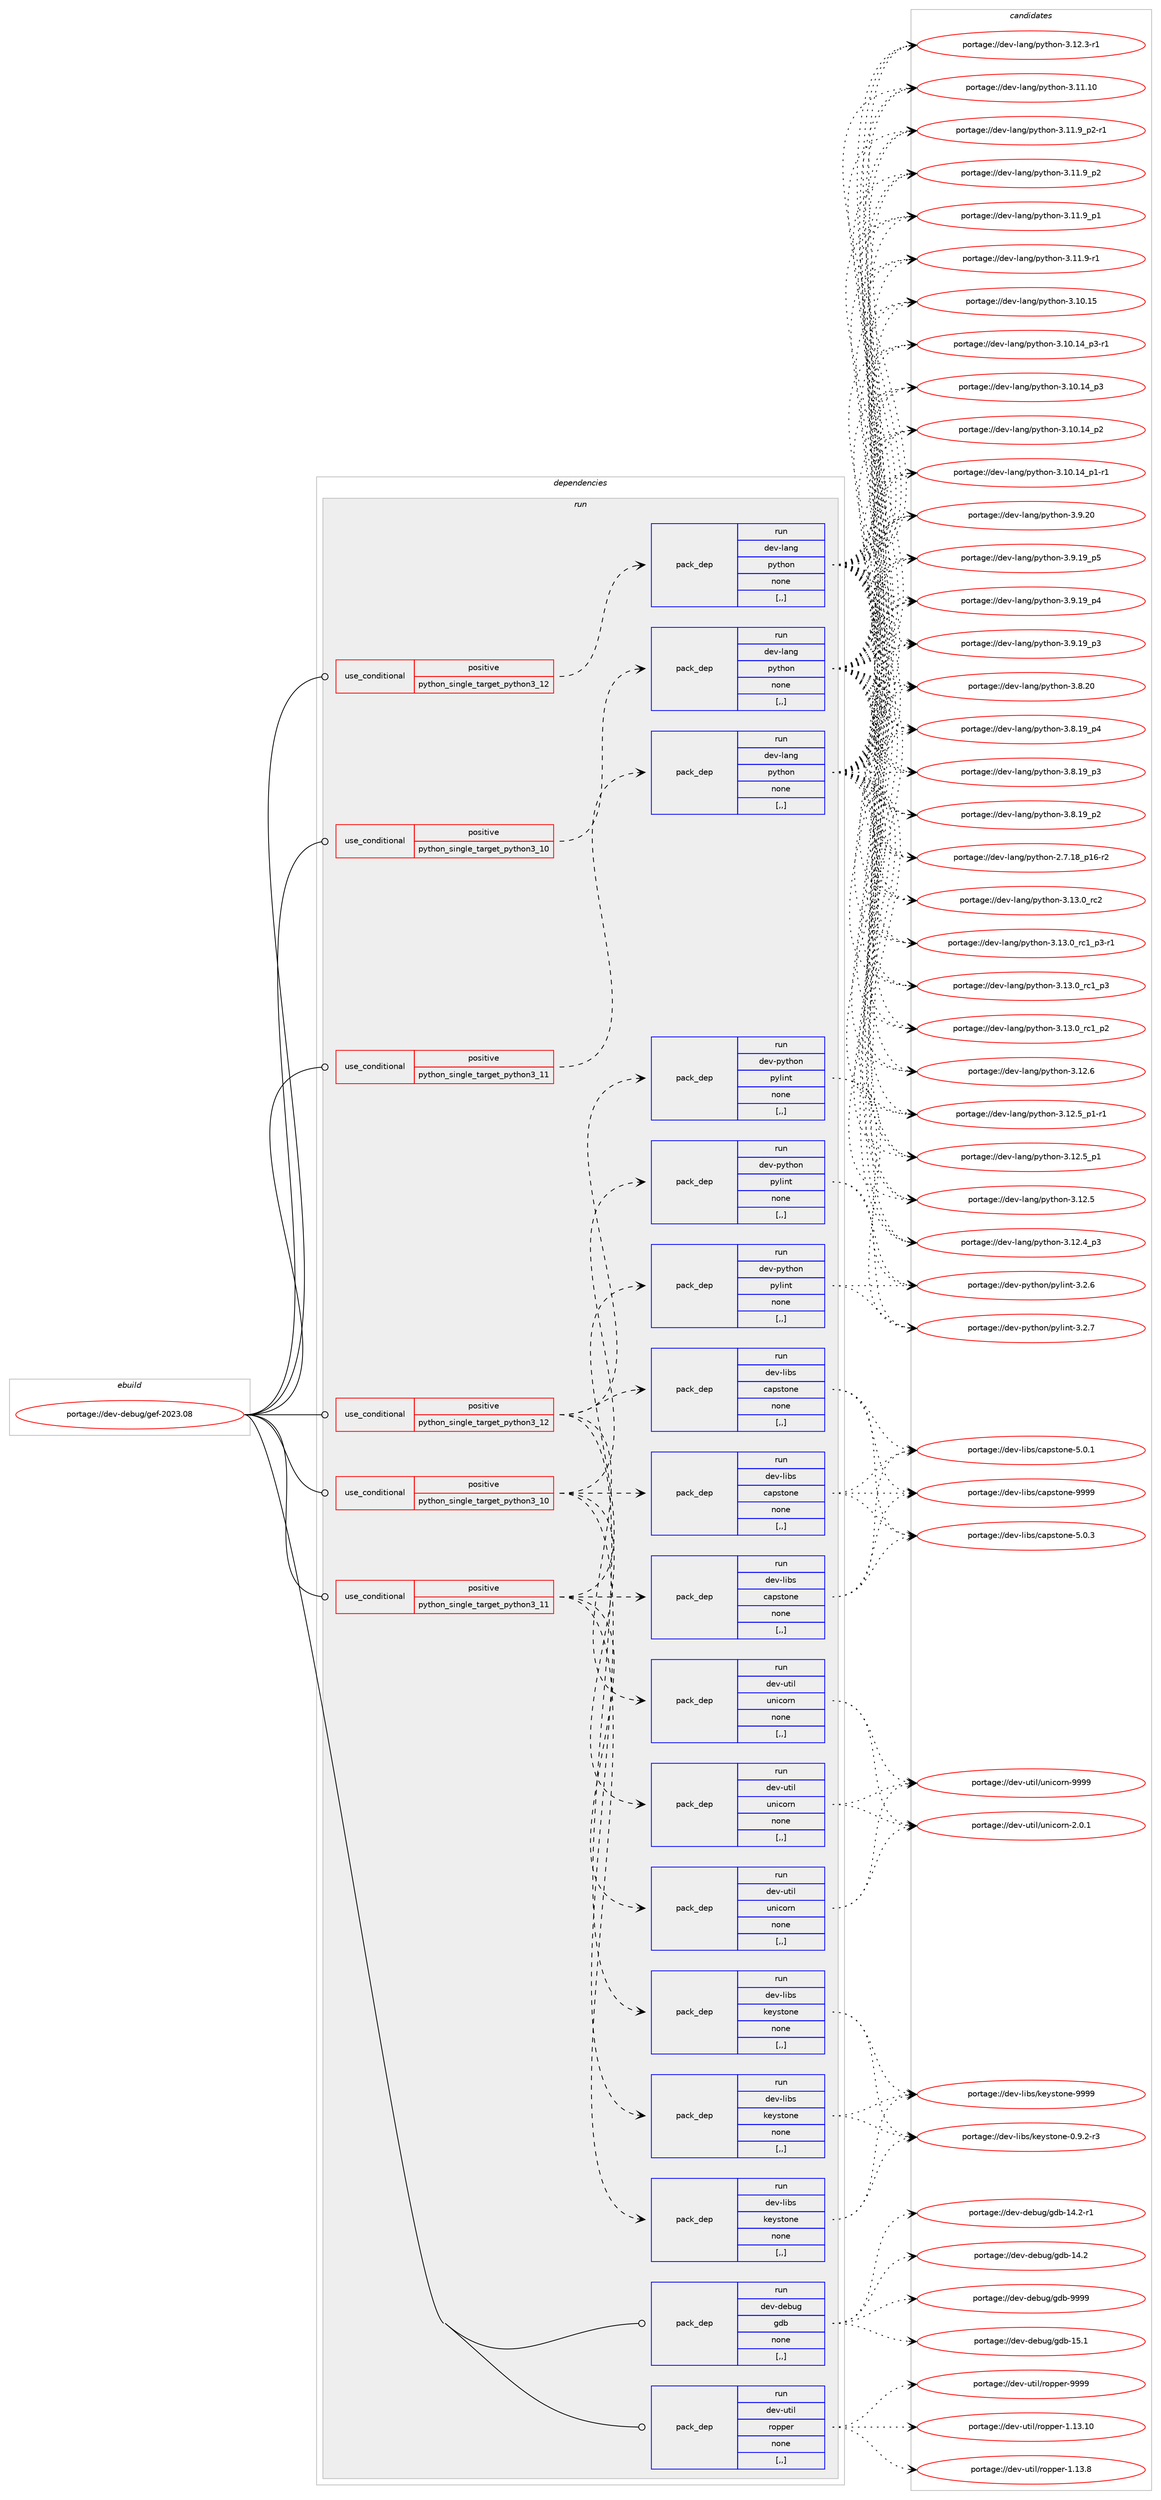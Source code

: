 digraph prolog {

# *************
# Graph options
# *************

newrank=true;
concentrate=true;
compound=true;
graph [rankdir=LR,fontname=Helvetica,fontsize=10,ranksep=1.5];#, ranksep=2.5, nodesep=0.2];
edge  [arrowhead=vee];
node  [fontname=Helvetica,fontsize=10];

# **********
# The ebuild
# **********

subgraph cluster_leftcol {
color=gray;
label=<<i>ebuild</i>>;
id [label="portage://dev-debug/gef-2023.08", color=red, width=4, href="../dev-debug/gef-2023.08.svg"];
}

# ****************
# The dependencies
# ****************

subgraph cluster_midcol {
color=gray;
label=<<i>dependencies</i>>;
subgraph cluster_compile {
fillcolor="#eeeeee";
style=filled;
label=<<i>compile</i>>;
}
subgraph cluster_compileandrun {
fillcolor="#eeeeee";
style=filled;
label=<<i>compile and run</i>>;
}
subgraph cluster_run {
fillcolor="#eeeeee";
style=filled;
label=<<i>run</i>>;
subgraph cond149219 {
dependency566051 [label=<<TABLE BORDER="0" CELLBORDER="1" CELLSPACING="0" CELLPADDING="4"><TR><TD ROWSPAN="3" CELLPADDING="10">use_conditional</TD></TR><TR><TD>positive</TD></TR><TR><TD>python_single_target_python3_10</TD></TR></TABLE>>, shape=none, color=red];
subgraph pack412284 {
dependency566052 [label=<<TABLE BORDER="0" CELLBORDER="1" CELLSPACING="0" CELLPADDING="4" WIDTH="220"><TR><TD ROWSPAN="6" CELLPADDING="30">pack_dep</TD></TR><TR><TD WIDTH="110">run</TD></TR><TR><TD>dev-lang</TD></TR><TR><TD>python</TD></TR><TR><TD>none</TD></TR><TR><TD>[,,]</TD></TR></TABLE>>, shape=none, color=blue];
}
dependency566051:e -> dependency566052:w [weight=20,style="dashed",arrowhead="vee"];
}
id:e -> dependency566051:w [weight=20,style="solid",arrowhead="odot"];
subgraph cond149220 {
dependency566053 [label=<<TABLE BORDER="0" CELLBORDER="1" CELLSPACING="0" CELLPADDING="4"><TR><TD ROWSPAN="3" CELLPADDING="10">use_conditional</TD></TR><TR><TD>positive</TD></TR><TR><TD>python_single_target_python3_10</TD></TR></TABLE>>, shape=none, color=red];
subgraph pack412285 {
dependency566054 [label=<<TABLE BORDER="0" CELLBORDER="1" CELLSPACING="0" CELLPADDING="4" WIDTH="220"><TR><TD ROWSPAN="6" CELLPADDING="30">pack_dep</TD></TR><TR><TD WIDTH="110">run</TD></TR><TR><TD>dev-libs</TD></TR><TR><TD>capstone</TD></TR><TR><TD>none</TD></TR><TR><TD>[,,]</TD></TR></TABLE>>, shape=none, color=blue];
}
dependency566053:e -> dependency566054:w [weight=20,style="dashed",arrowhead="vee"];
subgraph pack412286 {
dependency566055 [label=<<TABLE BORDER="0" CELLBORDER="1" CELLSPACING="0" CELLPADDING="4" WIDTH="220"><TR><TD ROWSPAN="6" CELLPADDING="30">pack_dep</TD></TR><TR><TD WIDTH="110">run</TD></TR><TR><TD>dev-libs</TD></TR><TR><TD>keystone</TD></TR><TR><TD>none</TD></TR><TR><TD>[,,]</TD></TR></TABLE>>, shape=none, color=blue];
}
dependency566053:e -> dependency566055:w [weight=20,style="dashed",arrowhead="vee"];
subgraph pack412287 {
dependency566056 [label=<<TABLE BORDER="0" CELLBORDER="1" CELLSPACING="0" CELLPADDING="4" WIDTH="220"><TR><TD ROWSPAN="6" CELLPADDING="30">pack_dep</TD></TR><TR><TD WIDTH="110">run</TD></TR><TR><TD>dev-python</TD></TR><TR><TD>pylint</TD></TR><TR><TD>none</TD></TR><TR><TD>[,,]</TD></TR></TABLE>>, shape=none, color=blue];
}
dependency566053:e -> dependency566056:w [weight=20,style="dashed",arrowhead="vee"];
subgraph pack412288 {
dependency566057 [label=<<TABLE BORDER="0" CELLBORDER="1" CELLSPACING="0" CELLPADDING="4" WIDTH="220"><TR><TD ROWSPAN="6" CELLPADDING="30">pack_dep</TD></TR><TR><TD WIDTH="110">run</TD></TR><TR><TD>dev-util</TD></TR><TR><TD>unicorn</TD></TR><TR><TD>none</TD></TR><TR><TD>[,,]</TD></TR></TABLE>>, shape=none, color=blue];
}
dependency566053:e -> dependency566057:w [weight=20,style="dashed",arrowhead="vee"];
}
id:e -> dependency566053:w [weight=20,style="solid",arrowhead="odot"];
subgraph cond149221 {
dependency566058 [label=<<TABLE BORDER="0" CELLBORDER="1" CELLSPACING="0" CELLPADDING="4"><TR><TD ROWSPAN="3" CELLPADDING="10">use_conditional</TD></TR><TR><TD>positive</TD></TR><TR><TD>python_single_target_python3_11</TD></TR></TABLE>>, shape=none, color=red];
subgraph pack412289 {
dependency566059 [label=<<TABLE BORDER="0" CELLBORDER="1" CELLSPACING="0" CELLPADDING="4" WIDTH="220"><TR><TD ROWSPAN="6" CELLPADDING="30">pack_dep</TD></TR><TR><TD WIDTH="110">run</TD></TR><TR><TD>dev-lang</TD></TR><TR><TD>python</TD></TR><TR><TD>none</TD></TR><TR><TD>[,,]</TD></TR></TABLE>>, shape=none, color=blue];
}
dependency566058:e -> dependency566059:w [weight=20,style="dashed",arrowhead="vee"];
}
id:e -> dependency566058:w [weight=20,style="solid",arrowhead="odot"];
subgraph cond149222 {
dependency566060 [label=<<TABLE BORDER="0" CELLBORDER="1" CELLSPACING="0" CELLPADDING="4"><TR><TD ROWSPAN="3" CELLPADDING="10">use_conditional</TD></TR><TR><TD>positive</TD></TR><TR><TD>python_single_target_python3_11</TD></TR></TABLE>>, shape=none, color=red];
subgraph pack412290 {
dependency566061 [label=<<TABLE BORDER="0" CELLBORDER="1" CELLSPACING="0" CELLPADDING="4" WIDTH="220"><TR><TD ROWSPAN="6" CELLPADDING="30">pack_dep</TD></TR><TR><TD WIDTH="110">run</TD></TR><TR><TD>dev-libs</TD></TR><TR><TD>capstone</TD></TR><TR><TD>none</TD></TR><TR><TD>[,,]</TD></TR></TABLE>>, shape=none, color=blue];
}
dependency566060:e -> dependency566061:w [weight=20,style="dashed",arrowhead="vee"];
subgraph pack412291 {
dependency566062 [label=<<TABLE BORDER="0" CELLBORDER="1" CELLSPACING="0" CELLPADDING="4" WIDTH="220"><TR><TD ROWSPAN="6" CELLPADDING="30">pack_dep</TD></TR><TR><TD WIDTH="110">run</TD></TR><TR><TD>dev-libs</TD></TR><TR><TD>keystone</TD></TR><TR><TD>none</TD></TR><TR><TD>[,,]</TD></TR></TABLE>>, shape=none, color=blue];
}
dependency566060:e -> dependency566062:w [weight=20,style="dashed",arrowhead="vee"];
subgraph pack412292 {
dependency566063 [label=<<TABLE BORDER="0" CELLBORDER="1" CELLSPACING="0" CELLPADDING="4" WIDTH="220"><TR><TD ROWSPAN="6" CELLPADDING="30">pack_dep</TD></TR><TR><TD WIDTH="110">run</TD></TR><TR><TD>dev-python</TD></TR><TR><TD>pylint</TD></TR><TR><TD>none</TD></TR><TR><TD>[,,]</TD></TR></TABLE>>, shape=none, color=blue];
}
dependency566060:e -> dependency566063:w [weight=20,style="dashed",arrowhead="vee"];
subgraph pack412293 {
dependency566064 [label=<<TABLE BORDER="0" CELLBORDER="1" CELLSPACING="0" CELLPADDING="4" WIDTH="220"><TR><TD ROWSPAN="6" CELLPADDING="30">pack_dep</TD></TR><TR><TD WIDTH="110">run</TD></TR><TR><TD>dev-util</TD></TR><TR><TD>unicorn</TD></TR><TR><TD>none</TD></TR><TR><TD>[,,]</TD></TR></TABLE>>, shape=none, color=blue];
}
dependency566060:e -> dependency566064:w [weight=20,style="dashed",arrowhead="vee"];
}
id:e -> dependency566060:w [weight=20,style="solid",arrowhead="odot"];
subgraph cond149223 {
dependency566065 [label=<<TABLE BORDER="0" CELLBORDER="1" CELLSPACING="0" CELLPADDING="4"><TR><TD ROWSPAN="3" CELLPADDING="10">use_conditional</TD></TR><TR><TD>positive</TD></TR><TR><TD>python_single_target_python3_12</TD></TR></TABLE>>, shape=none, color=red];
subgraph pack412294 {
dependency566066 [label=<<TABLE BORDER="0" CELLBORDER="1" CELLSPACING="0" CELLPADDING="4" WIDTH="220"><TR><TD ROWSPAN="6" CELLPADDING="30">pack_dep</TD></TR><TR><TD WIDTH="110">run</TD></TR><TR><TD>dev-lang</TD></TR><TR><TD>python</TD></TR><TR><TD>none</TD></TR><TR><TD>[,,]</TD></TR></TABLE>>, shape=none, color=blue];
}
dependency566065:e -> dependency566066:w [weight=20,style="dashed",arrowhead="vee"];
}
id:e -> dependency566065:w [weight=20,style="solid",arrowhead="odot"];
subgraph cond149224 {
dependency566067 [label=<<TABLE BORDER="0" CELLBORDER="1" CELLSPACING="0" CELLPADDING="4"><TR><TD ROWSPAN="3" CELLPADDING="10">use_conditional</TD></TR><TR><TD>positive</TD></TR><TR><TD>python_single_target_python3_12</TD></TR></TABLE>>, shape=none, color=red];
subgraph pack412295 {
dependency566068 [label=<<TABLE BORDER="0" CELLBORDER="1" CELLSPACING="0" CELLPADDING="4" WIDTH="220"><TR><TD ROWSPAN="6" CELLPADDING="30">pack_dep</TD></TR><TR><TD WIDTH="110">run</TD></TR><TR><TD>dev-libs</TD></TR><TR><TD>capstone</TD></TR><TR><TD>none</TD></TR><TR><TD>[,,]</TD></TR></TABLE>>, shape=none, color=blue];
}
dependency566067:e -> dependency566068:w [weight=20,style="dashed",arrowhead="vee"];
subgraph pack412296 {
dependency566069 [label=<<TABLE BORDER="0" CELLBORDER="1" CELLSPACING="0" CELLPADDING="4" WIDTH="220"><TR><TD ROWSPAN="6" CELLPADDING="30">pack_dep</TD></TR><TR><TD WIDTH="110">run</TD></TR><TR><TD>dev-libs</TD></TR><TR><TD>keystone</TD></TR><TR><TD>none</TD></TR><TR><TD>[,,]</TD></TR></TABLE>>, shape=none, color=blue];
}
dependency566067:e -> dependency566069:w [weight=20,style="dashed",arrowhead="vee"];
subgraph pack412297 {
dependency566070 [label=<<TABLE BORDER="0" CELLBORDER="1" CELLSPACING="0" CELLPADDING="4" WIDTH="220"><TR><TD ROWSPAN="6" CELLPADDING="30">pack_dep</TD></TR><TR><TD WIDTH="110">run</TD></TR><TR><TD>dev-python</TD></TR><TR><TD>pylint</TD></TR><TR><TD>none</TD></TR><TR><TD>[,,]</TD></TR></TABLE>>, shape=none, color=blue];
}
dependency566067:e -> dependency566070:w [weight=20,style="dashed",arrowhead="vee"];
subgraph pack412298 {
dependency566071 [label=<<TABLE BORDER="0" CELLBORDER="1" CELLSPACING="0" CELLPADDING="4" WIDTH="220"><TR><TD ROWSPAN="6" CELLPADDING="30">pack_dep</TD></TR><TR><TD WIDTH="110">run</TD></TR><TR><TD>dev-util</TD></TR><TR><TD>unicorn</TD></TR><TR><TD>none</TD></TR><TR><TD>[,,]</TD></TR></TABLE>>, shape=none, color=blue];
}
dependency566067:e -> dependency566071:w [weight=20,style="dashed",arrowhead="vee"];
}
id:e -> dependency566067:w [weight=20,style="solid",arrowhead="odot"];
subgraph pack412299 {
dependency566072 [label=<<TABLE BORDER="0" CELLBORDER="1" CELLSPACING="0" CELLPADDING="4" WIDTH="220"><TR><TD ROWSPAN="6" CELLPADDING="30">pack_dep</TD></TR><TR><TD WIDTH="110">run</TD></TR><TR><TD>dev-debug</TD></TR><TR><TD>gdb</TD></TR><TR><TD>none</TD></TR><TR><TD>[,,]</TD></TR></TABLE>>, shape=none, color=blue];
}
id:e -> dependency566072:w [weight=20,style="solid",arrowhead="odot"];
subgraph pack412300 {
dependency566073 [label=<<TABLE BORDER="0" CELLBORDER="1" CELLSPACING="0" CELLPADDING="4" WIDTH="220"><TR><TD ROWSPAN="6" CELLPADDING="30">pack_dep</TD></TR><TR><TD WIDTH="110">run</TD></TR><TR><TD>dev-util</TD></TR><TR><TD>ropper</TD></TR><TR><TD>none</TD></TR><TR><TD>[,,]</TD></TR></TABLE>>, shape=none, color=blue];
}
id:e -> dependency566073:w [weight=20,style="solid",arrowhead="odot"];
}
}

# **************
# The candidates
# **************

subgraph cluster_choices {
rank=same;
color=gray;
label=<<i>candidates</i>>;

subgraph choice412284 {
color=black;
nodesep=1;
choice10010111845108971101034711212111610411111045514649514648951149950 [label="portage://dev-lang/python-3.13.0_rc2", color=red, width=4,href="../dev-lang/python-3.13.0_rc2.svg"];
choice1001011184510897110103471121211161041111104551464951464895114994995112514511449 [label="portage://dev-lang/python-3.13.0_rc1_p3-r1", color=red, width=4,href="../dev-lang/python-3.13.0_rc1_p3-r1.svg"];
choice100101118451089711010347112121116104111110455146495146489511499499511251 [label="portage://dev-lang/python-3.13.0_rc1_p3", color=red, width=4,href="../dev-lang/python-3.13.0_rc1_p3.svg"];
choice100101118451089711010347112121116104111110455146495146489511499499511250 [label="portage://dev-lang/python-3.13.0_rc1_p2", color=red, width=4,href="../dev-lang/python-3.13.0_rc1_p2.svg"];
choice10010111845108971101034711212111610411111045514649504654 [label="portage://dev-lang/python-3.12.6", color=red, width=4,href="../dev-lang/python-3.12.6.svg"];
choice1001011184510897110103471121211161041111104551464950465395112494511449 [label="portage://dev-lang/python-3.12.5_p1-r1", color=red, width=4,href="../dev-lang/python-3.12.5_p1-r1.svg"];
choice100101118451089711010347112121116104111110455146495046539511249 [label="portage://dev-lang/python-3.12.5_p1", color=red, width=4,href="../dev-lang/python-3.12.5_p1.svg"];
choice10010111845108971101034711212111610411111045514649504653 [label="portage://dev-lang/python-3.12.5", color=red, width=4,href="../dev-lang/python-3.12.5.svg"];
choice100101118451089711010347112121116104111110455146495046529511251 [label="portage://dev-lang/python-3.12.4_p3", color=red, width=4,href="../dev-lang/python-3.12.4_p3.svg"];
choice100101118451089711010347112121116104111110455146495046514511449 [label="portage://dev-lang/python-3.12.3-r1", color=red, width=4,href="../dev-lang/python-3.12.3-r1.svg"];
choice1001011184510897110103471121211161041111104551464949464948 [label="portage://dev-lang/python-3.11.10", color=red, width=4,href="../dev-lang/python-3.11.10.svg"];
choice1001011184510897110103471121211161041111104551464949465795112504511449 [label="portage://dev-lang/python-3.11.9_p2-r1", color=red, width=4,href="../dev-lang/python-3.11.9_p2-r1.svg"];
choice100101118451089711010347112121116104111110455146494946579511250 [label="portage://dev-lang/python-3.11.9_p2", color=red, width=4,href="../dev-lang/python-3.11.9_p2.svg"];
choice100101118451089711010347112121116104111110455146494946579511249 [label="portage://dev-lang/python-3.11.9_p1", color=red, width=4,href="../dev-lang/python-3.11.9_p1.svg"];
choice100101118451089711010347112121116104111110455146494946574511449 [label="portage://dev-lang/python-3.11.9-r1", color=red, width=4,href="../dev-lang/python-3.11.9-r1.svg"];
choice1001011184510897110103471121211161041111104551464948464953 [label="portage://dev-lang/python-3.10.15", color=red, width=4,href="../dev-lang/python-3.10.15.svg"];
choice100101118451089711010347112121116104111110455146494846495295112514511449 [label="portage://dev-lang/python-3.10.14_p3-r1", color=red, width=4,href="../dev-lang/python-3.10.14_p3-r1.svg"];
choice10010111845108971101034711212111610411111045514649484649529511251 [label="portage://dev-lang/python-3.10.14_p3", color=red, width=4,href="../dev-lang/python-3.10.14_p3.svg"];
choice10010111845108971101034711212111610411111045514649484649529511250 [label="portage://dev-lang/python-3.10.14_p2", color=red, width=4,href="../dev-lang/python-3.10.14_p2.svg"];
choice100101118451089711010347112121116104111110455146494846495295112494511449 [label="portage://dev-lang/python-3.10.14_p1-r1", color=red, width=4,href="../dev-lang/python-3.10.14_p1-r1.svg"];
choice10010111845108971101034711212111610411111045514657465048 [label="portage://dev-lang/python-3.9.20", color=red, width=4,href="../dev-lang/python-3.9.20.svg"];
choice100101118451089711010347112121116104111110455146574649579511253 [label="portage://dev-lang/python-3.9.19_p5", color=red, width=4,href="../dev-lang/python-3.9.19_p5.svg"];
choice100101118451089711010347112121116104111110455146574649579511252 [label="portage://dev-lang/python-3.9.19_p4", color=red, width=4,href="../dev-lang/python-3.9.19_p4.svg"];
choice100101118451089711010347112121116104111110455146574649579511251 [label="portage://dev-lang/python-3.9.19_p3", color=red, width=4,href="../dev-lang/python-3.9.19_p3.svg"];
choice10010111845108971101034711212111610411111045514656465048 [label="portage://dev-lang/python-3.8.20", color=red, width=4,href="../dev-lang/python-3.8.20.svg"];
choice100101118451089711010347112121116104111110455146564649579511252 [label="portage://dev-lang/python-3.8.19_p4", color=red, width=4,href="../dev-lang/python-3.8.19_p4.svg"];
choice100101118451089711010347112121116104111110455146564649579511251 [label="portage://dev-lang/python-3.8.19_p3", color=red, width=4,href="../dev-lang/python-3.8.19_p3.svg"];
choice100101118451089711010347112121116104111110455146564649579511250 [label="portage://dev-lang/python-3.8.19_p2", color=red, width=4,href="../dev-lang/python-3.8.19_p2.svg"];
choice100101118451089711010347112121116104111110455046554649569511249544511450 [label="portage://dev-lang/python-2.7.18_p16-r2", color=red, width=4,href="../dev-lang/python-2.7.18_p16-r2.svg"];
dependency566052:e -> choice10010111845108971101034711212111610411111045514649514648951149950:w [style=dotted,weight="100"];
dependency566052:e -> choice1001011184510897110103471121211161041111104551464951464895114994995112514511449:w [style=dotted,weight="100"];
dependency566052:e -> choice100101118451089711010347112121116104111110455146495146489511499499511251:w [style=dotted,weight="100"];
dependency566052:e -> choice100101118451089711010347112121116104111110455146495146489511499499511250:w [style=dotted,weight="100"];
dependency566052:e -> choice10010111845108971101034711212111610411111045514649504654:w [style=dotted,weight="100"];
dependency566052:e -> choice1001011184510897110103471121211161041111104551464950465395112494511449:w [style=dotted,weight="100"];
dependency566052:e -> choice100101118451089711010347112121116104111110455146495046539511249:w [style=dotted,weight="100"];
dependency566052:e -> choice10010111845108971101034711212111610411111045514649504653:w [style=dotted,weight="100"];
dependency566052:e -> choice100101118451089711010347112121116104111110455146495046529511251:w [style=dotted,weight="100"];
dependency566052:e -> choice100101118451089711010347112121116104111110455146495046514511449:w [style=dotted,weight="100"];
dependency566052:e -> choice1001011184510897110103471121211161041111104551464949464948:w [style=dotted,weight="100"];
dependency566052:e -> choice1001011184510897110103471121211161041111104551464949465795112504511449:w [style=dotted,weight="100"];
dependency566052:e -> choice100101118451089711010347112121116104111110455146494946579511250:w [style=dotted,weight="100"];
dependency566052:e -> choice100101118451089711010347112121116104111110455146494946579511249:w [style=dotted,weight="100"];
dependency566052:e -> choice100101118451089711010347112121116104111110455146494946574511449:w [style=dotted,weight="100"];
dependency566052:e -> choice1001011184510897110103471121211161041111104551464948464953:w [style=dotted,weight="100"];
dependency566052:e -> choice100101118451089711010347112121116104111110455146494846495295112514511449:w [style=dotted,weight="100"];
dependency566052:e -> choice10010111845108971101034711212111610411111045514649484649529511251:w [style=dotted,weight="100"];
dependency566052:e -> choice10010111845108971101034711212111610411111045514649484649529511250:w [style=dotted,weight="100"];
dependency566052:e -> choice100101118451089711010347112121116104111110455146494846495295112494511449:w [style=dotted,weight="100"];
dependency566052:e -> choice10010111845108971101034711212111610411111045514657465048:w [style=dotted,weight="100"];
dependency566052:e -> choice100101118451089711010347112121116104111110455146574649579511253:w [style=dotted,weight="100"];
dependency566052:e -> choice100101118451089711010347112121116104111110455146574649579511252:w [style=dotted,weight="100"];
dependency566052:e -> choice100101118451089711010347112121116104111110455146574649579511251:w [style=dotted,weight="100"];
dependency566052:e -> choice10010111845108971101034711212111610411111045514656465048:w [style=dotted,weight="100"];
dependency566052:e -> choice100101118451089711010347112121116104111110455146564649579511252:w [style=dotted,weight="100"];
dependency566052:e -> choice100101118451089711010347112121116104111110455146564649579511251:w [style=dotted,weight="100"];
dependency566052:e -> choice100101118451089711010347112121116104111110455146564649579511250:w [style=dotted,weight="100"];
dependency566052:e -> choice100101118451089711010347112121116104111110455046554649569511249544511450:w [style=dotted,weight="100"];
}
subgraph choice412285 {
color=black;
nodesep=1;
choice10010111845108105981154799971121151161111101014557575757 [label="portage://dev-libs/capstone-9999", color=red, width=4,href="../dev-libs/capstone-9999.svg"];
choice1001011184510810598115479997112115116111110101455346484651 [label="portage://dev-libs/capstone-5.0.3", color=red, width=4,href="../dev-libs/capstone-5.0.3.svg"];
choice1001011184510810598115479997112115116111110101455346484649 [label="portage://dev-libs/capstone-5.0.1", color=red, width=4,href="../dev-libs/capstone-5.0.1.svg"];
dependency566054:e -> choice10010111845108105981154799971121151161111101014557575757:w [style=dotted,weight="100"];
dependency566054:e -> choice1001011184510810598115479997112115116111110101455346484651:w [style=dotted,weight="100"];
dependency566054:e -> choice1001011184510810598115479997112115116111110101455346484649:w [style=dotted,weight="100"];
}
subgraph choice412286 {
color=black;
nodesep=1;
choice1001011184510810598115471071011211151161111101014557575757 [label="portage://dev-libs/keystone-9999", color=red, width=4,href="../dev-libs/keystone-9999.svg"];
choice1001011184510810598115471071011211151161111101014548465746504511451 [label="portage://dev-libs/keystone-0.9.2-r3", color=red, width=4,href="../dev-libs/keystone-0.9.2-r3.svg"];
dependency566055:e -> choice1001011184510810598115471071011211151161111101014557575757:w [style=dotted,weight="100"];
dependency566055:e -> choice1001011184510810598115471071011211151161111101014548465746504511451:w [style=dotted,weight="100"];
}
subgraph choice412287 {
color=black;
nodesep=1;
choice1001011184511212111610411111047112121108105110116455146504655 [label="portage://dev-python/pylint-3.2.7", color=red, width=4,href="../dev-python/pylint-3.2.7.svg"];
choice1001011184511212111610411111047112121108105110116455146504654 [label="portage://dev-python/pylint-3.2.6", color=red, width=4,href="../dev-python/pylint-3.2.6.svg"];
dependency566056:e -> choice1001011184511212111610411111047112121108105110116455146504655:w [style=dotted,weight="100"];
dependency566056:e -> choice1001011184511212111610411111047112121108105110116455146504654:w [style=dotted,weight="100"];
}
subgraph choice412288 {
color=black;
nodesep=1;
choice1001011184511711610510847117110105991111141104557575757 [label="portage://dev-util/unicorn-9999", color=red, width=4,href="../dev-util/unicorn-9999.svg"];
choice100101118451171161051084711711010599111114110455046484649 [label="portage://dev-util/unicorn-2.0.1", color=red, width=4,href="../dev-util/unicorn-2.0.1.svg"];
dependency566057:e -> choice1001011184511711610510847117110105991111141104557575757:w [style=dotted,weight="100"];
dependency566057:e -> choice100101118451171161051084711711010599111114110455046484649:w [style=dotted,weight="100"];
}
subgraph choice412289 {
color=black;
nodesep=1;
choice10010111845108971101034711212111610411111045514649514648951149950 [label="portage://dev-lang/python-3.13.0_rc2", color=red, width=4,href="../dev-lang/python-3.13.0_rc2.svg"];
choice1001011184510897110103471121211161041111104551464951464895114994995112514511449 [label="portage://dev-lang/python-3.13.0_rc1_p3-r1", color=red, width=4,href="../dev-lang/python-3.13.0_rc1_p3-r1.svg"];
choice100101118451089711010347112121116104111110455146495146489511499499511251 [label="portage://dev-lang/python-3.13.0_rc1_p3", color=red, width=4,href="../dev-lang/python-3.13.0_rc1_p3.svg"];
choice100101118451089711010347112121116104111110455146495146489511499499511250 [label="portage://dev-lang/python-3.13.0_rc1_p2", color=red, width=4,href="../dev-lang/python-3.13.0_rc1_p2.svg"];
choice10010111845108971101034711212111610411111045514649504654 [label="portage://dev-lang/python-3.12.6", color=red, width=4,href="../dev-lang/python-3.12.6.svg"];
choice1001011184510897110103471121211161041111104551464950465395112494511449 [label="portage://dev-lang/python-3.12.5_p1-r1", color=red, width=4,href="../dev-lang/python-3.12.5_p1-r1.svg"];
choice100101118451089711010347112121116104111110455146495046539511249 [label="portage://dev-lang/python-3.12.5_p1", color=red, width=4,href="../dev-lang/python-3.12.5_p1.svg"];
choice10010111845108971101034711212111610411111045514649504653 [label="portage://dev-lang/python-3.12.5", color=red, width=4,href="../dev-lang/python-3.12.5.svg"];
choice100101118451089711010347112121116104111110455146495046529511251 [label="portage://dev-lang/python-3.12.4_p3", color=red, width=4,href="../dev-lang/python-3.12.4_p3.svg"];
choice100101118451089711010347112121116104111110455146495046514511449 [label="portage://dev-lang/python-3.12.3-r1", color=red, width=4,href="../dev-lang/python-3.12.3-r1.svg"];
choice1001011184510897110103471121211161041111104551464949464948 [label="portage://dev-lang/python-3.11.10", color=red, width=4,href="../dev-lang/python-3.11.10.svg"];
choice1001011184510897110103471121211161041111104551464949465795112504511449 [label="portage://dev-lang/python-3.11.9_p2-r1", color=red, width=4,href="../dev-lang/python-3.11.9_p2-r1.svg"];
choice100101118451089711010347112121116104111110455146494946579511250 [label="portage://dev-lang/python-3.11.9_p2", color=red, width=4,href="../dev-lang/python-3.11.9_p2.svg"];
choice100101118451089711010347112121116104111110455146494946579511249 [label="portage://dev-lang/python-3.11.9_p1", color=red, width=4,href="../dev-lang/python-3.11.9_p1.svg"];
choice100101118451089711010347112121116104111110455146494946574511449 [label="portage://dev-lang/python-3.11.9-r1", color=red, width=4,href="../dev-lang/python-3.11.9-r1.svg"];
choice1001011184510897110103471121211161041111104551464948464953 [label="portage://dev-lang/python-3.10.15", color=red, width=4,href="../dev-lang/python-3.10.15.svg"];
choice100101118451089711010347112121116104111110455146494846495295112514511449 [label="portage://dev-lang/python-3.10.14_p3-r1", color=red, width=4,href="../dev-lang/python-3.10.14_p3-r1.svg"];
choice10010111845108971101034711212111610411111045514649484649529511251 [label="portage://dev-lang/python-3.10.14_p3", color=red, width=4,href="../dev-lang/python-3.10.14_p3.svg"];
choice10010111845108971101034711212111610411111045514649484649529511250 [label="portage://dev-lang/python-3.10.14_p2", color=red, width=4,href="../dev-lang/python-3.10.14_p2.svg"];
choice100101118451089711010347112121116104111110455146494846495295112494511449 [label="portage://dev-lang/python-3.10.14_p1-r1", color=red, width=4,href="../dev-lang/python-3.10.14_p1-r1.svg"];
choice10010111845108971101034711212111610411111045514657465048 [label="portage://dev-lang/python-3.9.20", color=red, width=4,href="../dev-lang/python-3.9.20.svg"];
choice100101118451089711010347112121116104111110455146574649579511253 [label="portage://dev-lang/python-3.9.19_p5", color=red, width=4,href="../dev-lang/python-3.9.19_p5.svg"];
choice100101118451089711010347112121116104111110455146574649579511252 [label="portage://dev-lang/python-3.9.19_p4", color=red, width=4,href="../dev-lang/python-3.9.19_p4.svg"];
choice100101118451089711010347112121116104111110455146574649579511251 [label="portage://dev-lang/python-3.9.19_p3", color=red, width=4,href="../dev-lang/python-3.9.19_p3.svg"];
choice10010111845108971101034711212111610411111045514656465048 [label="portage://dev-lang/python-3.8.20", color=red, width=4,href="../dev-lang/python-3.8.20.svg"];
choice100101118451089711010347112121116104111110455146564649579511252 [label="portage://dev-lang/python-3.8.19_p4", color=red, width=4,href="../dev-lang/python-3.8.19_p4.svg"];
choice100101118451089711010347112121116104111110455146564649579511251 [label="portage://dev-lang/python-3.8.19_p3", color=red, width=4,href="../dev-lang/python-3.8.19_p3.svg"];
choice100101118451089711010347112121116104111110455146564649579511250 [label="portage://dev-lang/python-3.8.19_p2", color=red, width=4,href="../dev-lang/python-3.8.19_p2.svg"];
choice100101118451089711010347112121116104111110455046554649569511249544511450 [label="portage://dev-lang/python-2.7.18_p16-r2", color=red, width=4,href="../dev-lang/python-2.7.18_p16-r2.svg"];
dependency566059:e -> choice10010111845108971101034711212111610411111045514649514648951149950:w [style=dotted,weight="100"];
dependency566059:e -> choice1001011184510897110103471121211161041111104551464951464895114994995112514511449:w [style=dotted,weight="100"];
dependency566059:e -> choice100101118451089711010347112121116104111110455146495146489511499499511251:w [style=dotted,weight="100"];
dependency566059:e -> choice100101118451089711010347112121116104111110455146495146489511499499511250:w [style=dotted,weight="100"];
dependency566059:e -> choice10010111845108971101034711212111610411111045514649504654:w [style=dotted,weight="100"];
dependency566059:e -> choice1001011184510897110103471121211161041111104551464950465395112494511449:w [style=dotted,weight="100"];
dependency566059:e -> choice100101118451089711010347112121116104111110455146495046539511249:w [style=dotted,weight="100"];
dependency566059:e -> choice10010111845108971101034711212111610411111045514649504653:w [style=dotted,weight="100"];
dependency566059:e -> choice100101118451089711010347112121116104111110455146495046529511251:w [style=dotted,weight="100"];
dependency566059:e -> choice100101118451089711010347112121116104111110455146495046514511449:w [style=dotted,weight="100"];
dependency566059:e -> choice1001011184510897110103471121211161041111104551464949464948:w [style=dotted,weight="100"];
dependency566059:e -> choice1001011184510897110103471121211161041111104551464949465795112504511449:w [style=dotted,weight="100"];
dependency566059:e -> choice100101118451089711010347112121116104111110455146494946579511250:w [style=dotted,weight="100"];
dependency566059:e -> choice100101118451089711010347112121116104111110455146494946579511249:w [style=dotted,weight="100"];
dependency566059:e -> choice100101118451089711010347112121116104111110455146494946574511449:w [style=dotted,weight="100"];
dependency566059:e -> choice1001011184510897110103471121211161041111104551464948464953:w [style=dotted,weight="100"];
dependency566059:e -> choice100101118451089711010347112121116104111110455146494846495295112514511449:w [style=dotted,weight="100"];
dependency566059:e -> choice10010111845108971101034711212111610411111045514649484649529511251:w [style=dotted,weight="100"];
dependency566059:e -> choice10010111845108971101034711212111610411111045514649484649529511250:w [style=dotted,weight="100"];
dependency566059:e -> choice100101118451089711010347112121116104111110455146494846495295112494511449:w [style=dotted,weight="100"];
dependency566059:e -> choice10010111845108971101034711212111610411111045514657465048:w [style=dotted,weight="100"];
dependency566059:e -> choice100101118451089711010347112121116104111110455146574649579511253:w [style=dotted,weight="100"];
dependency566059:e -> choice100101118451089711010347112121116104111110455146574649579511252:w [style=dotted,weight="100"];
dependency566059:e -> choice100101118451089711010347112121116104111110455146574649579511251:w [style=dotted,weight="100"];
dependency566059:e -> choice10010111845108971101034711212111610411111045514656465048:w [style=dotted,weight="100"];
dependency566059:e -> choice100101118451089711010347112121116104111110455146564649579511252:w [style=dotted,weight="100"];
dependency566059:e -> choice100101118451089711010347112121116104111110455146564649579511251:w [style=dotted,weight="100"];
dependency566059:e -> choice100101118451089711010347112121116104111110455146564649579511250:w [style=dotted,weight="100"];
dependency566059:e -> choice100101118451089711010347112121116104111110455046554649569511249544511450:w [style=dotted,weight="100"];
}
subgraph choice412290 {
color=black;
nodesep=1;
choice10010111845108105981154799971121151161111101014557575757 [label="portage://dev-libs/capstone-9999", color=red, width=4,href="../dev-libs/capstone-9999.svg"];
choice1001011184510810598115479997112115116111110101455346484651 [label="portage://dev-libs/capstone-5.0.3", color=red, width=4,href="../dev-libs/capstone-5.0.3.svg"];
choice1001011184510810598115479997112115116111110101455346484649 [label="portage://dev-libs/capstone-5.0.1", color=red, width=4,href="../dev-libs/capstone-5.0.1.svg"];
dependency566061:e -> choice10010111845108105981154799971121151161111101014557575757:w [style=dotted,weight="100"];
dependency566061:e -> choice1001011184510810598115479997112115116111110101455346484651:w [style=dotted,weight="100"];
dependency566061:e -> choice1001011184510810598115479997112115116111110101455346484649:w [style=dotted,weight="100"];
}
subgraph choice412291 {
color=black;
nodesep=1;
choice1001011184510810598115471071011211151161111101014557575757 [label="portage://dev-libs/keystone-9999", color=red, width=4,href="../dev-libs/keystone-9999.svg"];
choice1001011184510810598115471071011211151161111101014548465746504511451 [label="portage://dev-libs/keystone-0.9.2-r3", color=red, width=4,href="../dev-libs/keystone-0.9.2-r3.svg"];
dependency566062:e -> choice1001011184510810598115471071011211151161111101014557575757:w [style=dotted,weight="100"];
dependency566062:e -> choice1001011184510810598115471071011211151161111101014548465746504511451:w [style=dotted,weight="100"];
}
subgraph choice412292 {
color=black;
nodesep=1;
choice1001011184511212111610411111047112121108105110116455146504655 [label="portage://dev-python/pylint-3.2.7", color=red, width=4,href="../dev-python/pylint-3.2.7.svg"];
choice1001011184511212111610411111047112121108105110116455146504654 [label="portage://dev-python/pylint-3.2.6", color=red, width=4,href="../dev-python/pylint-3.2.6.svg"];
dependency566063:e -> choice1001011184511212111610411111047112121108105110116455146504655:w [style=dotted,weight="100"];
dependency566063:e -> choice1001011184511212111610411111047112121108105110116455146504654:w [style=dotted,weight="100"];
}
subgraph choice412293 {
color=black;
nodesep=1;
choice1001011184511711610510847117110105991111141104557575757 [label="portage://dev-util/unicorn-9999", color=red, width=4,href="../dev-util/unicorn-9999.svg"];
choice100101118451171161051084711711010599111114110455046484649 [label="portage://dev-util/unicorn-2.0.1", color=red, width=4,href="../dev-util/unicorn-2.0.1.svg"];
dependency566064:e -> choice1001011184511711610510847117110105991111141104557575757:w [style=dotted,weight="100"];
dependency566064:e -> choice100101118451171161051084711711010599111114110455046484649:w [style=dotted,weight="100"];
}
subgraph choice412294 {
color=black;
nodesep=1;
choice10010111845108971101034711212111610411111045514649514648951149950 [label="portage://dev-lang/python-3.13.0_rc2", color=red, width=4,href="../dev-lang/python-3.13.0_rc2.svg"];
choice1001011184510897110103471121211161041111104551464951464895114994995112514511449 [label="portage://dev-lang/python-3.13.0_rc1_p3-r1", color=red, width=4,href="../dev-lang/python-3.13.0_rc1_p3-r1.svg"];
choice100101118451089711010347112121116104111110455146495146489511499499511251 [label="portage://dev-lang/python-3.13.0_rc1_p3", color=red, width=4,href="../dev-lang/python-3.13.0_rc1_p3.svg"];
choice100101118451089711010347112121116104111110455146495146489511499499511250 [label="portage://dev-lang/python-3.13.0_rc1_p2", color=red, width=4,href="../dev-lang/python-3.13.0_rc1_p2.svg"];
choice10010111845108971101034711212111610411111045514649504654 [label="portage://dev-lang/python-3.12.6", color=red, width=4,href="../dev-lang/python-3.12.6.svg"];
choice1001011184510897110103471121211161041111104551464950465395112494511449 [label="portage://dev-lang/python-3.12.5_p1-r1", color=red, width=4,href="../dev-lang/python-3.12.5_p1-r1.svg"];
choice100101118451089711010347112121116104111110455146495046539511249 [label="portage://dev-lang/python-3.12.5_p1", color=red, width=4,href="../dev-lang/python-3.12.5_p1.svg"];
choice10010111845108971101034711212111610411111045514649504653 [label="portage://dev-lang/python-3.12.5", color=red, width=4,href="../dev-lang/python-3.12.5.svg"];
choice100101118451089711010347112121116104111110455146495046529511251 [label="portage://dev-lang/python-3.12.4_p3", color=red, width=4,href="../dev-lang/python-3.12.4_p3.svg"];
choice100101118451089711010347112121116104111110455146495046514511449 [label="portage://dev-lang/python-3.12.3-r1", color=red, width=4,href="../dev-lang/python-3.12.3-r1.svg"];
choice1001011184510897110103471121211161041111104551464949464948 [label="portage://dev-lang/python-3.11.10", color=red, width=4,href="../dev-lang/python-3.11.10.svg"];
choice1001011184510897110103471121211161041111104551464949465795112504511449 [label="portage://dev-lang/python-3.11.9_p2-r1", color=red, width=4,href="../dev-lang/python-3.11.9_p2-r1.svg"];
choice100101118451089711010347112121116104111110455146494946579511250 [label="portage://dev-lang/python-3.11.9_p2", color=red, width=4,href="../dev-lang/python-3.11.9_p2.svg"];
choice100101118451089711010347112121116104111110455146494946579511249 [label="portage://dev-lang/python-3.11.9_p1", color=red, width=4,href="../dev-lang/python-3.11.9_p1.svg"];
choice100101118451089711010347112121116104111110455146494946574511449 [label="portage://dev-lang/python-3.11.9-r1", color=red, width=4,href="../dev-lang/python-3.11.9-r1.svg"];
choice1001011184510897110103471121211161041111104551464948464953 [label="portage://dev-lang/python-3.10.15", color=red, width=4,href="../dev-lang/python-3.10.15.svg"];
choice100101118451089711010347112121116104111110455146494846495295112514511449 [label="portage://dev-lang/python-3.10.14_p3-r1", color=red, width=4,href="../dev-lang/python-3.10.14_p3-r1.svg"];
choice10010111845108971101034711212111610411111045514649484649529511251 [label="portage://dev-lang/python-3.10.14_p3", color=red, width=4,href="../dev-lang/python-3.10.14_p3.svg"];
choice10010111845108971101034711212111610411111045514649484649529511250 [label="portage://dev-lang/python-3.10.14_p2", color=red, width=4,href="../dev-lang/python-3.10.14_p2.svg"];
choice100101118451089711010347112121116104111110455146494846495295112494511449 [label="portage://dev-lang/python-3.10.14_p1-r1", color=red, width=4,href="../dev-lang/python-3.10.14_p1-r1.svg"];
choice10010111845108971101034711212111610411111045514657465048 [label="portage://dev-lang/python-3.9.20", color=red, width=4,href="../dev-lang/python-3.9.20.svg"];
choice100101118451089711010347112121116104111110455146574649579511253 [label="portage://dev-lang/python-3.9.19_p5", color=red, width=4,href="../dev-lang/python-3.9.19_p5.svg"];
choice100101118451089711010347112121116104111110455146574649579511252 [label="portage://dev-lang/python-3.9.19_p4", color=red, width=4,href="../dev-lang/python-3.9.19_p4.svg"];
choice100101118451089711010347112121116104111110455146574649579511251 [label="portage://dev-lang/python-3.9.19_p3", color=red, width=4,href="../dev-lang/python-3.9.19_p3.svg"];
choice10010111845108971101034711212111610411111045514656465048 [label="portage://dev-lang/python-3.8.20", color=red, width=4,href="../dev-lang/python-3.8.20.svg"];
choice100101118451089711010347112121116104111110455146564649579511252 [label="portage://dev-lang/python-3.8.19_p4", color=red, width=4,href="../dev-lang/python-3.8.19_p4.svg"];
choice100101118451089711010347112121116104111110455146564649579511251 [label="portage://dev-lang/python-3.8.19_p3", color=red, width=4,href="../dev-lang/python-3.8.19_p3.svg"];
choice100101118451089711010347112121116104111110455146564649579511250 [label="portage://dev-lang/python-3.8.19_p2", color=red, width=4,href="../dev-lang/python-3.8.19_p2.svg"];
choice100101118451089711010347112121116104111110455046554649569511249544511450 [label="portage://dev-lang/python-2.7.18_p16-r2", color=red, width=4,href="../dev-lang/python-2.7.18_p16-r2.svg"];
dependency566066:e -> choice10010111845108971101034711212111610411111045514649514648951149950:w [style=dotted,weight="100"];
dependency566066:e -> choice1001011184510897110103471121211161041111104551464951464895114994995112514511449:w [style=dotted,weight="100"];
dependency566066:e -> choice100101118451089711010347112121116104111110455146495146489511499499511251:w [style=dotted,weight="100"];
dependency566066:e -> choice100101118451089711010347112121116104111110455146495146489511499499511250:w [style=dotted,weight="100"];
dependency566066:e -> choice10010111845108971101034711212111610411111045514649504654:w [style=dotted,weight="100"];
dependency566066:e -> choice1001011184510897110103471121211161041111104551464950465395112494511449:w [style=dotted,weight="100"];
dependency566066:e -> choice100101118451089711010347112121116104111110455146495046539511249:w [style=dotted,weight="100"];
dependency566066:e -> choice10010111845108971101034711212111610411111045514649504653:w [style=dotted,weight="100"];
dependency566066:e -> choice100101118451089711010347112121116104111110455146495046529511251:w [style=dotted,weight="100"];
dependency566066:e -> choice100101118451089711010347112121116104111110455146495046514511449:w [style=dotted,weight="100"];
dependency566066:e -> choice1001011184510897110103471121211161041111104551464949464948:w [style=dotted,weight="100"];
dependency566066:e -> choice1001011184510897110103471121211161041111104551464949465795112504511449:w [style=dotted,weight="100"];
dependency566066:e -> choice100101118451089711010347112121116104111110455146494946579511250:w [style=dotted,weight="100"];
dependency566066:e -> choice100101118451089711010347112121116104111110455146494946579511249:w [style=dotted,weight="100"];
dependency566066:e -> choice100101118451089711010347112121116104111110455146494946574511449:w [style=dotted,weight="100"];
dependency566066:e -> choice1001011184510897110103471121211161041111104551464948464953:w [style=dotted,weight="100"];
dependency566066:e -> choice100101118451089711010347112121116104111110455146494846495295112514511449:w [style=dotted,weight="100"];
dependency566066:e -> choice10010111845108971101034711212111610411111045514649484649529511251:w [style=dotted,weight="100"];
dependency566066:e -> choice10010111845108971101034711212111610411111045514649484649529511250:w [style=dotted,weight="100"];
dependency566066:e -> choice100101118451089711010347112121116104111110455146494846495295112494511449:w [style=dotted,weight="100"];
dependency566066:e -> choice10010111845108971101034711212111610411111045514657465048:w [style=dotted,weight="100"];
dependency566066:e -> choice100101118451089711010347112121116104111110455146574649579511253:w [style=dotted,weight="100"];
dependency566066:e -> choice100101118451089711010347112121116104111110455146574649579511252:w [style=dotted,weight="100"];
dependency566066:e -> choice100101118451089711010347112121116104111110455146574649579511251:w [style=dotted,weight="100"];
dependency566066:e -> choice10010111845108971101034711212111610411111045514656465048:w [style=dotted,weight="100"];
dependency566066:e -> choice100101118451089711010347112121116104111110455146564649579511252:w [style=dotted,weight="100"];
dependency566066:e -> choice100101118451089711010347112121116104111110455146564649579511251:w [style=dotted,weight="100"];
dependency566066:e -> choice100101118451089711010347112121116104111110455146564649579511250:w [style=dotted,weight="100"];
dependency566066:e -> choice100101118451089711010347112121116104111110455046554649569511249544511450:w [style=dotted,weight="100"];
}
subgraph choice412295 {
color=black;
nodesep=1;
choice10010111845108105981154799971121151161111101014557575757 [label="portage://dev-libs/capstone-9999", color=red, width=4,href="../dev-libs/capstone-9999.svg"];
choice1001011184510810598115479997112115116111110101455346484651 [label="portage://dev-libs/capstone-5.0.3", color=red, width=4,href="../dev-libs/capstone-5.0.3.svg"];
choice1001011184510810598115479997112115116111110101455346484649 [label="portage://dev-libs/capstone-5.0.1", color=red, width=4,href="../dev-libs/capstone-5.0.1.svg"];
dependency566068:e -> choice10010111845108105981154799971121151161111101014557575757:w [style=dotted,weight="100"];
dependency566068:e -> choice1001011184510810598115479997112115116111110101455346484651:w [style=dotted,weight="100"];
dependency566068:e -> choice1001011184510810598115479997112115116111110101455346484649:w [style=dotted,weight="100"];
}
subgraph choice412296 {
color=black;
nodesep=1;
choice1001011184510810598115471071011211151161111101014557575757 [label="portage://dev-libs/keystone-9999", color=red, width=4,href="../dev-libs/keystone-9999.svg"];
choice1001011184510810598115471071011211151161111101014548465746504511451 [label="portage://dev-libs/keystone-0.9.2-r3", color=red, width=4,href="../dev-libs/keystone-0.9.2-r3.svg"];
dependency566069:e -> choice1001011184510810598115471071011211151161111101014557575757:w [style=dotted,weight="100"];
dependency566069:e -> choice1001011184510810598115471071011211151161111101014548465746504511451:w [style=dotted,weight="100"];
}
subgraph choice412297 {
color=black;
nodesep=1;
choice1001011184511212111610411111047112121108105110116455146504655 [label="portage://dev-python/pylint-3.2.7", color=red, width=4,href="../dev-python/pylint-3.2.7.svg"];
choice1001011184511212111610411111047112121108105110116455146504654 [label="portage://dev-python/pylint-3.2.6", color=red, width=4,href="../dev-python/pylint-3.2.6.svg"];
dependency566070:e -> choice1001011184511212111610411111047112121108105110116455146504655:w [style=dotted,weight="100"];
dependency566070:e -> choice1001011184511212111610411111047112121108105110116455146504654:w [style=dotted,weight="100"];
}
subgraph choice412298 {
color=black;
nodesep=1;
choice1001011184511711610510847117110105991111141104557575757 [label="portage://dev-util/unicorn-9999", color=red, width=4,href="../dev-util/unicorn-9999.svg"];
choice100101118451171161051084711711010599111114110455046484649 [label="portage://dev-util/unicorn-2.0.1", color=red, width=4,href="../dev-util/unicorn-2.0.1.svg"];
dependency566071:e -> choice1001011184511711610510847117110105991111141104557575757:w [style=dotted,weight="100"];
dependency566071:e -> choice100101118451171161051084711711010599111114110455046484649:w [style=dotted,weight="100"];
}
subgraph choice412299 {
color=black;
nodesep=1;
choice100101118451001019811710347103100984557575757 [label="portage://dev-debug/gdb-9999", color=red, width=4,href="../dev-debug/gdb-9999.svg"];
choice100101118451001019811710347103100984549534649 [label="portage://dev-debug/gdb-15.1", color=red, width=4,href="../dev-debug/gdb-15.1.svg"];
choice1001011184510010198117103471031009845495246504511449 [label="portage://dev-debug/gdb-14.2-r1", color=red, width=4,href="../dev-debug/gdb-14.2-r1.svg"];
choice100101118451001019811710347103100984549524650 [label="portage://dev-debug/gdb-14.2", color=red, width=4,href="../dev-debug/gdb-14.2.svg"];
dependency566072:e -> choice100101118451001019811710347103100984557575757:w [style=dotted,weight="100"];
dependency566072:e -> choice100101118451001019811710347103100984549534649:w [style=dotted,weight="100"];
dependency566072:e -> choice1001011184510010198117103471031009845495246504511449:w [style=dotted,weight="100"];
dependency566072:e -> choice100101118451001019811710347103100984549524650:w [style=dotted,weight="100"];
}
subgraph choice412300 {
color=black;
nodesep=1;
choice10010111845117116105108471141111121121011144557575757 [label="portage://dev-util/ropper-9999", color=red, width=4,href="../dev-util/ropper-9999.svg"];
choice10010111845117116105108471141111121121011144549464951464948 [label="portage://dev-util/ropper-1.13.10", color=red, width=4,href="../dev-util/ropper-1.13.10.svg"];
choice100101118451171161051084711411111211210111445494649514656 [label="portage://dev-util/ropper-1.13.8", color=red, width=4,href="../dev-util/ropper-1.13.8.svg"];
dependency566073:e -> choice10010111845117116105108471141111121121011144557575757:w [style=dotted,weight="100"];
dependency566073:e -> choice10010111845117116105108471141111121121011144549464951464948:w [style=dotted,weight="100"];
dependency566073:e -> choice100101118451171161051084711411111211210111445494649514656:w [style=dotted,weight="100"];
}
}

}
